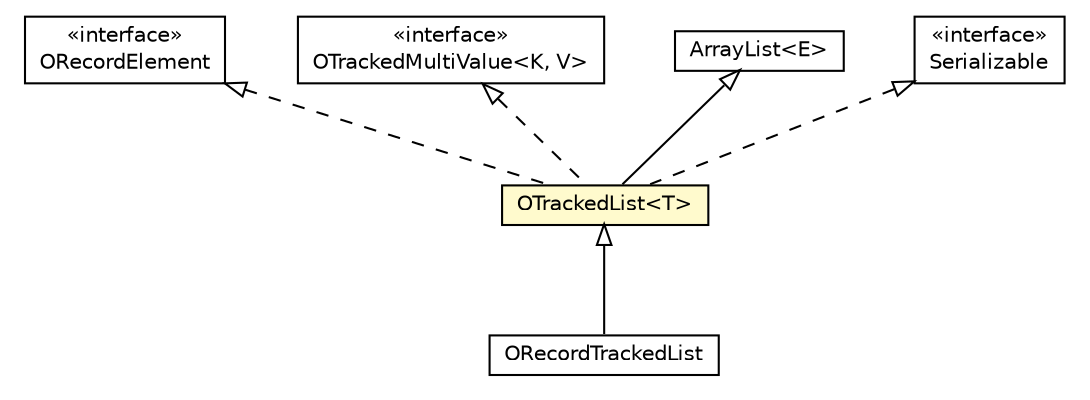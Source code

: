 #!/usr/local/bin/dot
#
# Class diagram 
# Generated by UMLGraph version R5_6-24-gf6e263 (http://www.umlgraph.org/)
#

digraph G {
	edge [fontname="Helvetica",fontsize=10,labelfontname="Helvetica",labelfontsize=10];
	node [fontname="Helvetica",fontsize=10,shape=plaintext];
	nodesep=0.25;
	ranksep=0.5;
	// com.orientechnologies.orient.core.db.record.OTrackedList<T>
	c7193162 [label=<<table title="com.orientechnologies.orient.core.db.record.OTrackedList" border="0" cellborder="1" cellspacing="0" cellpadding="2" port="p" bgcolor="lemonChiffon" href="./OTrackedList.html">
		<tr><td><table border="0" cellspacing="0" cellpadding="1">
<tr><td align="center" balign="center"> OTrackedList&lt;T&gt; </td></tr>
		</table></td></tr>
		</table>>, URL="./OTrackedList.html", fontname="Helvetica", fontcolor="black", fontsize=10.0];
	// com.orientechnologies.orient.core.db.record.ORecordTrackedList
	c7193166 [label=<<table title="com.orientechnologies.orient.core.db.record.ORecordTrackedList" border="0" cellborder="1" cellspacing="0" cellpadding="2" port="p" href="./ORecordTrackedList.html">
		<tr><td><table border="0" cellspacing="0" cellpadding="1">
<tr><td align="center" balign="center"> ORecordTrackedList </td></tr>
		</table></td></tr>
		</table>>, URL="./ORecordTrackedList.html", fontname="Helvetica", fontcolor="black", fontsize=10.0];
	// com.orientechnologies.orient.core.db.record.ORecordElement
	c7193177 [label=<<table title="com.orientechnologies.orient.core.db.record.ORecordElement" border="0" cellborder="1" cellspacing="0" cellpadding="2" port="p" href="./ORecordElement.html">
		<tr><td><table border="0" cellspacing="0" cellpadding="1">
<tr><td align="center" balign="center"> &#171;interface&#187; </td></tr>
<tr><td align="center" balign="center"> ORecordElement </td></tr>
		</table></td></tr>
		</table>>, URL="./ORecordElement.html", fontname="Helvetica", fontcolor="black", fontsize=10.0];
	// com.orientechnologies.orient.core.db.record.OTrackedMultiValue<K, V>
	c7193180 [label=<<table title="com.orientechnologies.orient.core.db.record.OTrackedMultiValue" border="0" cellborder="1" cellspacing="0" cellpadding="2" port="p" href="./OTrackedMultiValue.html">
		<tr><td><table border="0" cellspacing="0" cellpadding="1">
<tr><td align="center" balign="center"> &#171;interface&#187; </td></tr>
<tr><td align="center" balign="center"> OTrackedMultiValue&lt;K, V&gt; </td></tr>
		</table></td></tr>
		</table>>, URL="./OTrackedMultiValue.html", fontname="Helvetica", fontcolor="black", fontsize=10.0];
	//com.orientechnologies.orient.core.db.record.OTrackedList<T> extends java.util.ArrayList<T>
	c7195618:p -> c7193162:p [dir=back,arrowtail=empty];
	//com.orientechnologies.orient.core.db.record.OTrackedList<T> implements com.orientechnologies.orient.core.db.record.ORecordElement
	c7193177:p -> c7193162:p [dir=back,arrowtail=empty,style=dashed];
	//com.orientechnologies.orient.core.db.record.OTrackedList<T> implements com.orientechnologies.orient.core.db.record.OTrackedMultiValue<K, V>
	c7193180:p -> c7193162:p [dir=back,arrowtail=empty,style=dashed];
	//com.orientechnologies.orient.core.db.record.OTrackedList<T> implements java.io.Serializable
	c7195619:p -> c7193162:p [dir=back,arrowtail=empty,style=dashed];
	//com.orientechnologies.orient.core.db.record.ORecordTrackedList extends com.orientechnologies.orient.core.db.record.OTrackedList<com.orientechnologies.orient.core.db.record.OIdentifiable>
	c7193162:p -> c7193166:p [dir=back,arrowtail=empty];
	// java.io.Serializable
	c7195619 [label=<<table title="java.io.Serializable" border="0" cellborder="1" cellspacing="0" cellpadding="2" port="p" href="http://java.sun.com/j2se/1.4.2/docs/api/java/io/Serializable.html">
		<tr><td><table border="0" cellspacing="0" cellpadding="1">
<tr><td align="center" balign="center"> &#171;interface&#187; </td></tr>
<tr><td align="center" balign="center"> Serializable </td></tr>
		</table></td></tr>
		</table>>, URL="http://java.sun.com/j2se/1.4.2/docs/api/java/io/Serializable.html", fontname="Helvetica", fontcolor="black", fontsize=10.0];
	// java.util.ArrayList<E>
	c7195618 [label=<<table title="java.util.ArrayList" border="0" cellborder="1" cellspacing="0" cellpadding="2" port="p" href="http://java.sun.com/j2se/1.4.2/docs/api/java/util/ArrayList.html">
		<tr><td><table border="0" cellspacing="0" cellpadding="1">
<tr><td align="center" balign="center"> ArrayList&lt;E&gt; </td></tr>
		</table></td></tr>
		</table>>, URL="http://java.sun.com/j2se/1.4.2/docs/api/java/util/ArrayList.html", fontname="Helvetica", fontcolor="black", fontsize=10.0];
}

